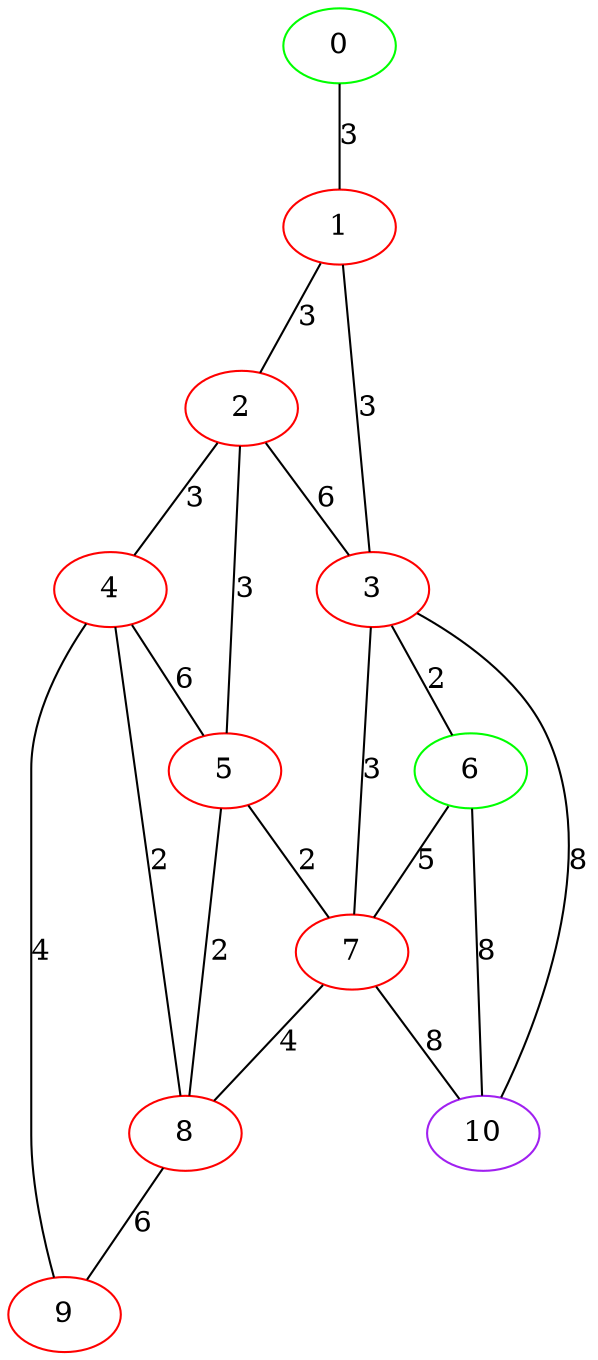 graph "" {
0 [color=green, weight=2];
1 [color=red, weight=1];
2 [color=red, weight=1];
3 [color=red, weight=1];
4 [color=red, weight=1];
5 [color=red, weight=1];
6 [color=green, weight=2];
7 [color=red, weight=1];
8 [color=red, weight=1];
9 [color=red, weight=1];
10 [color=purple, weight=4];
0 -- 1  [key=0, label=3];
1 -- 2  [key=0, label=3];
1 -- 3  [key=0, label=3];
2 -- 3  [key=0, label=6];
2 -- 4  [key=0, label=3];
2 -- 5  [key=0, label=3];
3 -- 10  [key=0, label=8];
3 -- 6  [key=0, label=2];
3 -- 7  [key=0, label=3];
4 -- 8  [key=0, label=2];
4 -- 9  [key=0, label=4];
4 -- 5  [key=0, label=6];
5 -- 8  [key=0, label=2];
5 -- 7  [key=0, label=2];
6 -- 10  [key=0, label=8];
6 -- 7  [key=0, label=5];
7 -- 8  [key=0, label=4];
7 -- 10  [key=0, label=8];
8 -- 9  [key=0, label=6];
}
